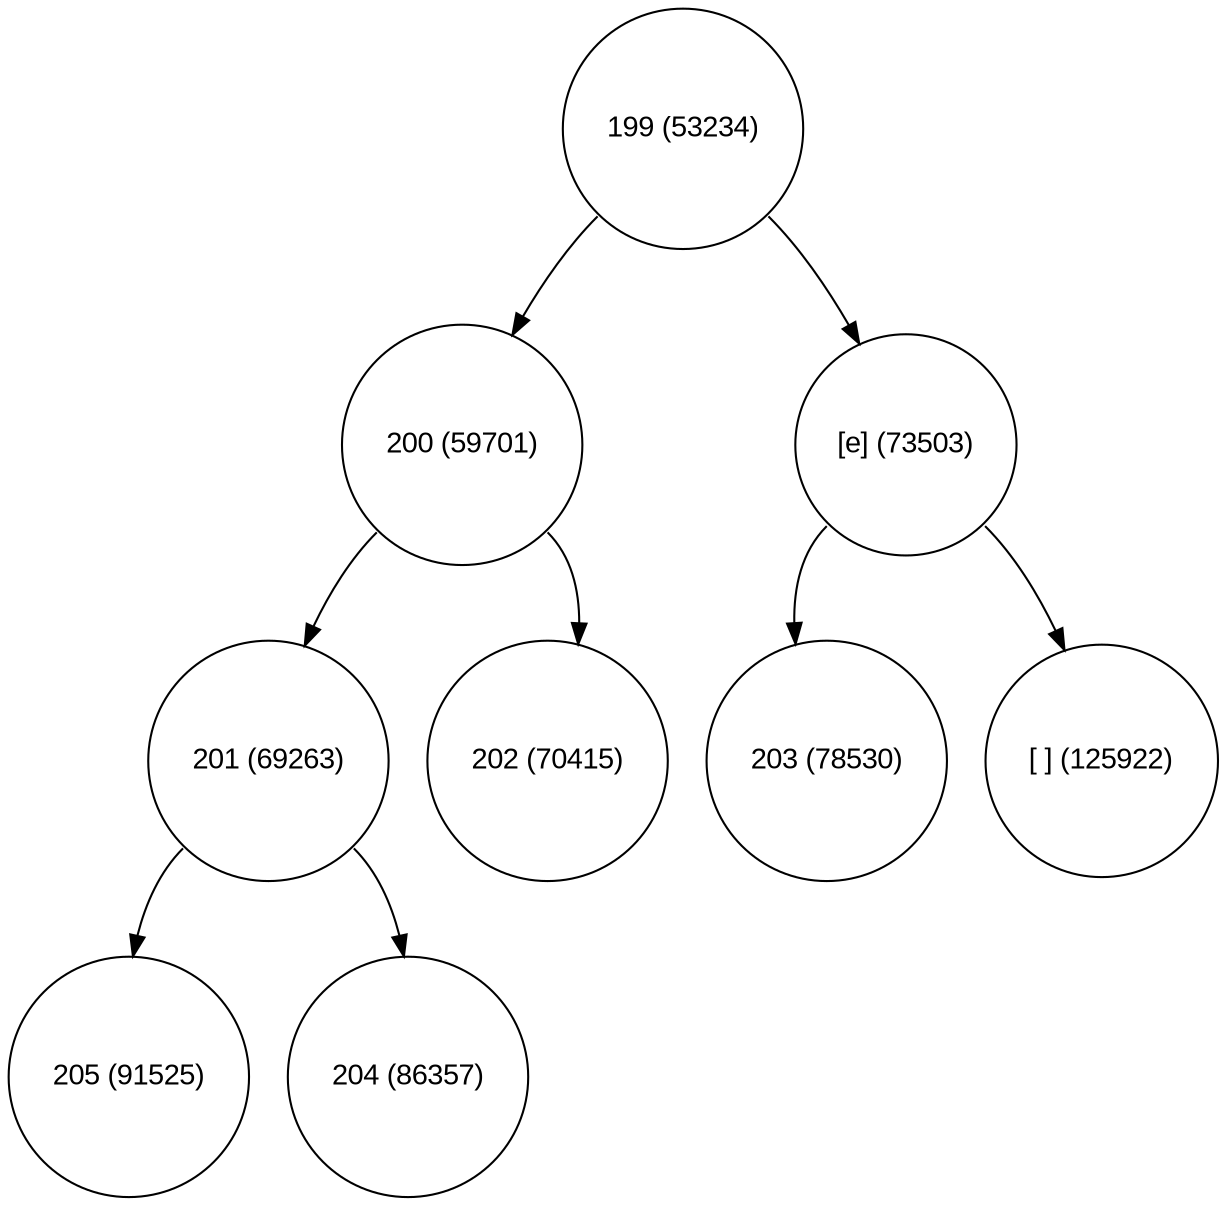 digraph move_down {
	node [fontname="Arial", shape="circle", width=0.5]; 

	0 [label = "199 (53234)"];
	0:sw -> 1;
	1 [label = "200 (59701)"];
	1:sw -> 3;
	3 [label = "201 (69263)"];
	3:sw -> 7;
	7 [label = "205 (91525)"];
	3:se -> 8;
	8 [label = "204 (86357)"];
	1:se -> 4;
	4 [label = "202 (70415)"];
	0:se -> 2;
	2 [label = "[e] (73503)"];
	2:sw -> 5;
	5 [label = "203 (78530)"];
	2:se -> 6;
	6 [label = "[ ] (125922)"];
}
